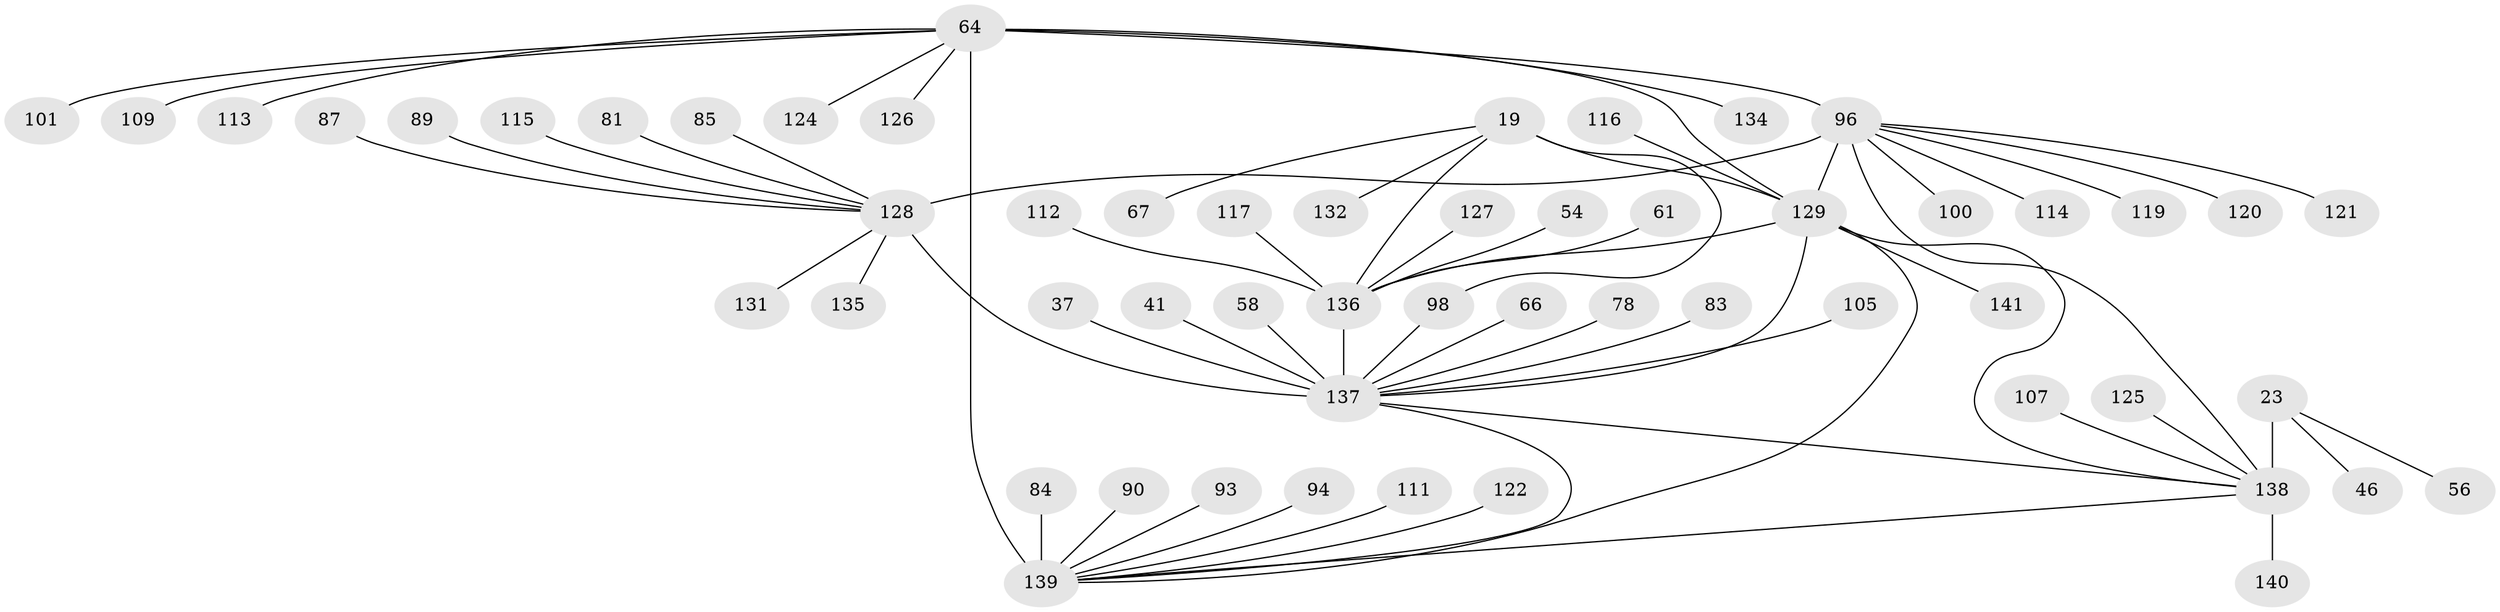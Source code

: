 // original degree distribution, {13: 0.02127659574468085, 9: 0.0851063829787234, 11: 0.02127659574468085, 8: 0.07092198581560284, 12: 0.02127659574468085, 7: 0.02127659574468085, 10: 0.0070921985815602835, 1: 0.5886524822695035, 2: 0.1347517730496454, 3: 0.02127659574468085, 5: 0.0070921985815602835}
// Generated by graph-tools (version 1.1) at 2025/58/03/04/25 21:58:40]
// undirected, 56 vertices, 65 edges
graph export_dot {
graph [start="1"]
  node [color=gray90,style=filled];
  19 [super="+17"];
  23 [super="+22"];
  37;
  41;
  46;
  54;
  56;
  58;
  61;
  64 [super="+13+38"];
  66;
  67;
  78 [super="+48"];
  81;
  83;
  84;
  85;
  87;
  89;
  90;
  93;
  94;
  96 [super="+35+95"];
  98 [super="+74"];
  100;
  101;
  105;
  107;
  109 [super="+62"];
  111;
  112;
  113 [super="+68"];
  114;
  115;
  116;
  117;
  119 [super="+91"];
  120;
  121;
  122 [super="+73"];
  124;
  125 [super="+106"];
  126;
  127;
  128 [super="+33+80"];
  129 [super="+42+18+40+92+55+57+60+88+97+21+49+59+123+86+102+104+108+110"];
  131 [super="+52"];
  132;
  134 [super="+71"];
  135;
  136 [super="+7+44"];
  137 [super="+5+51"];
  138 [super="+133+28+36+47+50+65"];
  139 [super="+118+99"];
  140;
  141;
  19 -- 132;
  19 -- 67;
  19 -- 98;
  19 -- 129 [weight=10];
  19 -- 136;
  23 -- 56;
  23 -- 46;
  23 -- 138 [weight=10];
  37 -- 137;
  41 -- 137;
  54 -- 136;
  58 -- 137;
  61 -- 136;
  64 -- 129;
  64 -- 101;
  64 -- 134;
  64 -- 109;
  64 -- 113;
  64 -- 124;
  64 -- 126;
  64 -- 96;
  64 -- 139 [weight=12];
  66 -- 137;
  78 -- 137;
  81 -- 128;
  83 -- 137;
  84 -- 139;
  85 -- 128;
  87 -- 128;
  89 -- 128;
  90 -- 139;
  93 -- 139;
  94 -- 139;
  96 -- 129;
  96 -- 128 [weight=12];
  96 -- 100;
  96 -- 114;
  96 -- 119;
  96 -- 120;
  96 -- 121;
  96 -- 138;
  98 -- 137;
  105 -- 137;
  107 -- 138;
  111 -- 139;
  112 -- 136;
  115 -- 128;
  116 -- 129;
  117 -- 136;
  122 -- 139;
  125 -- 138;
  127 -- 136;
  128 -- 131;
  128 -- 135;
  128 -- 137;
  129 -- 141;
  129 -- 137 [weight=3];
  129 -- 138;
  129 -- 139;
  129 -- 136;
  136 -- 137 [weight=12];
  137 -- 139 [weight=4];
  137 -- 138;
  138 -- 140;
  138 -- 139 [weight=2];
}
